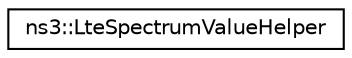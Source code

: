 digraph "Graphical Class Hierarchy"
{
 // LATEX_PDF_SIZE
  edge [fontname="Helvetica",fontsize="10",labelfontname="Helvetica",labelfontsize="10"];
  node [fontname="Helvetica",fontsize="10",shape=record];
  rankdir="LR";
  Node0 [label="ns3::LteSpectrumValueHelper",height=0.2,width=0.4,color="black", fillcolor="white", style="filled",URL="$classns3_1_1_lte_spectrum_value_helper.html",tooltip="This class defines all functions to create spectrum model for lte."];
}
